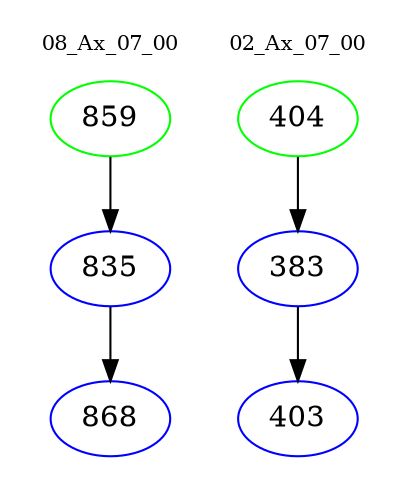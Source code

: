 digraph{
subgraph cluster_0 {
color = white
label = "08_Ax_07_00";
fontsize=10;
T0_859 [label="859", color="green"]
T0_859 -> T0_835 [color="black"]
T0_835 [label="835", color="blue"]
T0_835 -> T0_868 [color="black"]
T0_868 [label="868", color="blue"]
}
subgraph cluster_1 {
color = white
label = "02_Ax_07_00";
fontsize=10;
T1_404 [label="404", color="green"]
T1_404 -> T1_383 [color="black"]
T1_383 [label="383", color="blue"]
T1_383 -> T1_403 [color="black"]
T1_403 [label="403", color="blue"]
}
}
